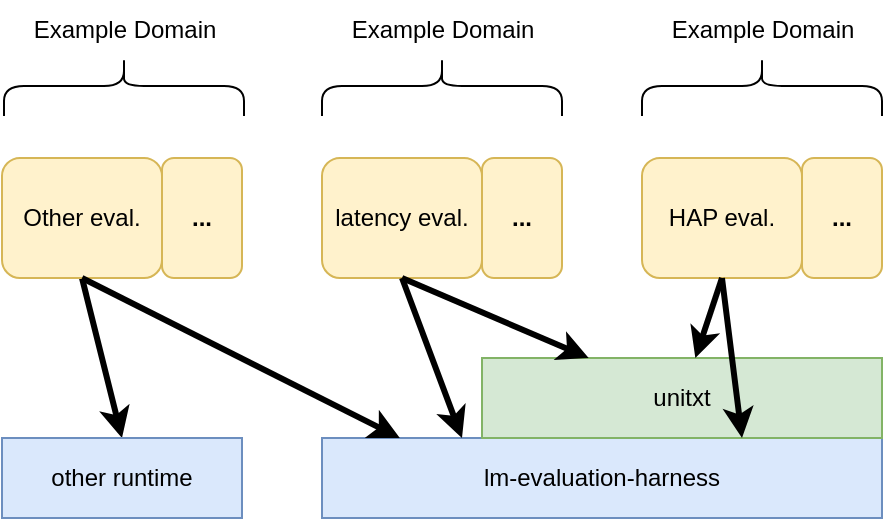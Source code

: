<mxfile version="26.0.4">
  <diagram name="Page-1" id="09gnQbrcLcjUpxyhCd7x">
    <mxGraphModel dx="1114" dy="999" grid="1" gridSize="10" guides="1" tooltips="1" connect="1" arrows="1" fold="1" page="1" pageScale="1" pageWidth="850" pageHeight="1100" background="#ffffff" math="0" shadow="0">
      <root>
        <mxCell id="0" />
        <mxCell id="1" parent="0" />
        <mxCell id="HqwWWxnO23v2ZquKlt4F-1" value="lm-evaluation-harness" style="rounded=0;whiteSpace=wrap;html=1;fillColor=#dae8fc;strokeColor=#6c8ebf;" parent="1" vertex="1">
          <mxGeometry x="200" y="280" width="280" height="40" as="geometry" />
        </mxCell>
        <mxCell id="HqwWWxnO23v2ZquKlt4F-2" value="HAP eval." style="rounded=1;whiteSpace=wrap;html=1;fillColor=#fff2cc;strokeColor=#d6b656;" parent="1" vertex="1">
          <mxGeometry x="360" y="140" width="80" height="60" as="geometry" />
        </mxCell>
        <mxCell id="c8Kz1cjIccoRoO9TKuOa-2" value="unitxt" style="rounded=0;whiteSpace=wrap;html=1;fillColor=#d5e8d4;strokeColor=#82b366;" vertex="1" parent="1">
          <mxGeometry x="280" y="240" width="200" height="40" as="geometry" />
        </mxCell>
        <mxCell id="c8Kz1cjIccoRoO9TKuOa-3" value="&lt;b&gt;...&lt;/b&gt;" style="rounded=1;whiteSpace=wrap;html=1;fillColor=#fff2cc;strokeColor=#d6b656;" vertex="1" parent="1">
          <mxGeometry x="440" y="140" width="40" height="60" as="geometry" />
        </mxCell>
        <mxCell id="c8Kz1cjIccoRoO9TKuOa-4" value="latency eval.&lt;span style=&quot;color: rgba(0, 0, 0, 0); font-family: monospace; font-size: 0px; text-align: start; text-wrap: nowrap;&quot;&gt;%3CmxGraphModel%3E%3Croot%3E%3CmxCell%20id%3D%220%22%2F%3E%3CmxCell%20id%3D%221%22%20parent%3D%220%22%2F%3E%3CmxCell%20id%3D%222%22%20value%3D%22HAP%20eval.%22%20style%3D%22rounded%3D1%3BwhiteSpace%3Dwrap%3Bhtml%3D1%3BfillColor%3D%23fff2cc%3BstrokeColor%3D%23d6b656%3B%22%20vertex%3D%221%22%20parent%3D%221%22%3E%3CmxGeometry%20x%3D%22360%22%20y%3D%22340%22%20width%3D%2280%22%20height%3D%2260%22%20as%3D%22geometry%22%2F%3E%3C%2FmxCell%3E%3CmxCell%20id%3D%223%22%20value%3D%22%26lt%3Bb%26gt%3B...%26lt%3B%2Fb%26gt%3B%22%20style%3D%22rounded%3D1%3BwhiteSpace%3Dwrap%3Bhtml%3D1%3BfillColor%3D%23fff2cc%3BstrokeColor%3D%23d6b656%3B%22%20vertex%3D%221%22%20parent%3D%221%22%3E%3CmxGeometry%20x%3D%22440%22%20y%3D%22340%22%20width%3D%2240%22%20height%3D%2260%22%20as%3D%22geometry%22%2F%3E%3C%2FmxCell%3E%3C%2Froot%3E%3C%2FmxGraphModel%3E&lt;/span&gt;" style="rounded=1;whiteSpace=wrap;html=1;fillColor=#fff2cc;strokeColor=#d6b656;" vertex="1" parent="1">
          <mxGeometry x="200" y="140" width="80" height="60" as="geometry" />
        </mxCell>
        <mxCell id="c8Kz1cjIccoRoO9TKuOa-5" value="&lt;b&gt;...&lt;/b&gt;" style="rounded=1;whiteSpace=wrap;html=1;fillColor=#fff2cc;strokeColor=#d6b656;" vertex="1" parent="1">
          <mxGeometry x="280" y="140" width="40" height="60" as="geometry" />
        </mxCell>
        <mxCell id="c8Kz1cjIccoRoO9TKuOa-7" value="&lt;b&gt;...&lt;/b&gt;" style="rounded=1;whiteSpace=wrap;html=1;fillColor=#fff2cc;strokeColor=#d6b656;" vertex="1" parent="1">
          <mxGeometry x="120" y="140" width="40" height="60" as="geometry" />
        </mxCell>
        <mxCell id="c8Kz1cjIccoRoO9TKuOa-9" value="" style="shape=curlyBracket;whiteSpace=wrap;html=1;rounded=1;flipH=1;labelPosition=right;verticalLabelPosition=middle;align=left;verticalAlign=middle;size=0.5;rotation=270;" vertex="1" parent="1">
          <mxGeometry x="405" y="44" width="30" height="120" as="geometry" />
        </mxCell>
        <mxCell id="c8Kz1cjIccoRoO9TKuOa-10" value="Example Domain" style="text;html=1;align=center;verticalAlign=middle;resizable=0;points=[];autosize=1;strokeColor=none;fillColor=none;" vertex="1" parent="1">
          <mxGeometry x="365" y="61" width="110" height="30" as="geometry" />
        </mxCell>
        <mxCell id="c8Kz1cjIccoRoO9TKuOa-11" value="" style="shape=curlyBracket;whiteSpace=wrap;html=1;rounded=1;flipH=1;labelPosition=right;verticalLabelPosition=middle;align=left;verticalAlign=middle;size=0.5;rotation=270;" vertex="1" parent="1">
          <mxGeometry x="245" y="44" width="30" height="120" as="geometry" />
        </mxCell>
        <mxCell id="c8Kz1cjIccoRoO9TKuOa-12" value="Example Domain" style="text;html=1;align=center;verticalAlign=middle;resizable=0;points=[];autosize=1;strokeColor=none;fillColor=none;" vertex="1" parent="1">
          <mxGeometry x="205" y="61" width="110" height="30" as="geometry" />
        </mxCell>
        <mxCell id="c8Kz1cjIccoRoO9TKuOa-13" value="" style="endArrow=classic;html=1;rounded=0;exitX=0.5;exitY=1;exitDx=0;exitDy=0;strokeWidth=3;" edge="1" parent="1" source="HqwWWxnO23v2ZquKlt4F-2" target="c8Kz1cjIccoRoO9TKuOa-2">
          <mxGeometry width="50" height="50" relative="1" as="geometry">
            <mxPoint x="400" y="320" as="sourcePoint" />
            <mxPoint x="450" y="270" as="targetPoint" />
          </mxGeometry>
        </mxCell>
        <mxCell id="c8Kz1cjIccoRoO9TKuOa-14" value="" style="endArrow=classic;html=1;rounded=0;exitX=0.5;exitY=1;exitDx=0;exitDy=0;strokeWidth=3;" edge="1" parent="1" source="c8Kz1cjIccoRoO9TKuOa-4" target="c8Kz1cjIccoRoO9TKuOa-2">
          <mxGeometry width="50" height="50" relative="1" as="geometry">
            <mxPoint x="410" y="210" as="sourcePoint" />
            <mxPoint x="383" y="250" as="targetPoint" />
          </mxGeometry>
        </mxCell>
        <mxCell id="c8Kz1cjIccoRoO9TKuOa-15" value="" style="endArrow=classic;html=1;rounded=0;exitX=0.5;exitY=1;exitDx=0;exitDy=0;strokeWidth=3;entryX=0.25;entryY=0;entryDx=0;entryDy=0;" edge="1" parent="1" source="c8Kz1cjIccoRoO9TKuOa-4" target="HqwWWxnO23v2ZquKlt4F-1">
          <mxGeometry width="50" height="50" relative="1" as="geometry">
            <mxPoint x="420" y="220" as="sourcePoint" />
            <mxPoint x="393" y="260" as="targetPoint" />
          </mxGeometry>
        </mxCell>
        <mxCell id="c8Kz1cjIccoRoO9TKuOa-17" value="" style="endArrow=classic;html=1;rounded=0;exitX=0.5;exitY=1;exitDx=0;exitDy=0;strokeWidth=3;entryX=0.5;entryY=0;entryDx=0;entryDy=0;" edge="1" parent="1" source="c8Kz1cjIccoRoO9TKuOa-19" target="c8Kz1cjIccoRoO9TKuOa-24">
          <mxGeometry width="50" height="50" relative="1" as="geometry">
            <mxPoint x="60" y="200" as="sourcePoint" />
            <mxPoint x="80" y="320" as="targetPoint" />
          </mxGeometry>
        </mxCell>
        <mxCell id="c8Kz1cjIccoRoO9TKuOa-18" value="" style="endArrow=classic;html=1;rounded=0;exitX=0.5;exitY=1;exitDx=0;exitDy=0;strokeWidth=3;entryX=0.75;entryY=0;entryDx=0;entryDy=0;" edge="1" parent="1" source="HqwWWxnO23v2ZquKlt4F-2" target="HqwWWxnO23v2ZquKlt4F-1">
          <mxGeometry width="50" height="50" relative="1" as="geometry">
            <mxPoint x="410" y="210" as="sourcePoint" />
            <mxPoint x="383" y="250" as="targetPoint" />
          </mxGeometry>
        </mxCell>
        <mxCell id="c8Kz1cjIccoRoO9TKuOa-19" value="Other eval." style="rounded=1;whiteSpace=wrap;html=1;fillColor=#fff2cc;strokeColor=#d6b656;" vertex="1" parent="1">
          <mxGeometry x="40" y="140" width="80" height="60" as="geometry" />
        </mxCell>
        <mxCell id="c8Kz1cjIccoRoO9TKuOa-21" value="" style="shape=curlyBracket;whiteSpace=wrap;html=1;rounded=1;flipH=1;labelPosition=right;verticalLabelPosition=middle;align=left;verticalAlign=middle;size=0.5;rotation=270;" vertex="1" parent="1">
          <mxGeometry x="86" y="44" width="30" height="120" as="geometry" />
        </mxCell>
        <mxCell id="c8Kz1cjIccoRoO9TKuOa-22" value="Example Domain" style="text;html=1;align=center;verticalAlign=middle;resizable=0;points=[];autosize=1;strokeColor=none;fillColor=none;" vertex="1" parent="1">
          <mxGeometry x="46" y="61" width="110" height="30" as="geometry" />
        </mxCell>
        <mxCell id="c8Kz1cjIccoRoO9TKuOa-23" value="" style="endArrow=classic;html=1;rounded=0;exitX=0.5;exitY=1;exitDx=0;exitDy=0;strokeWidth=3;entryX=0.139;entryY=0;entryDx=0;entryDy=0;entryPerimeter=0;" edge="1" parent="1" source="c8Kz1cjIccoRoO9TKuOa-19" target="HqwWWxnO23v2ZquKlt4F-1">
          <mxGeometry width="50" height="50" relative="1" as="geometry">
            <mxPoint x="150" y="210" as="sourcePoint" />
            <mxPoint x="210" y="280" as="targetPoint" />
          </mxGeometry>
        </mxCell>
        <mxCell id="c8Kz1cjIccoRoO9TKuOa-24" value="other runtime" style="rounded=0;whiteSpace=wrap;html=1;fillColor=#dae8fc;strokeColor=#6c8ebf;" vertex="1" parent="1">
          <mxGeometry x="40" y="280" width="120" height="40" as="geometry" />
        </mxCell>
      </root>
    </mxGraphModel>
  </diagram>
</mxfile>
